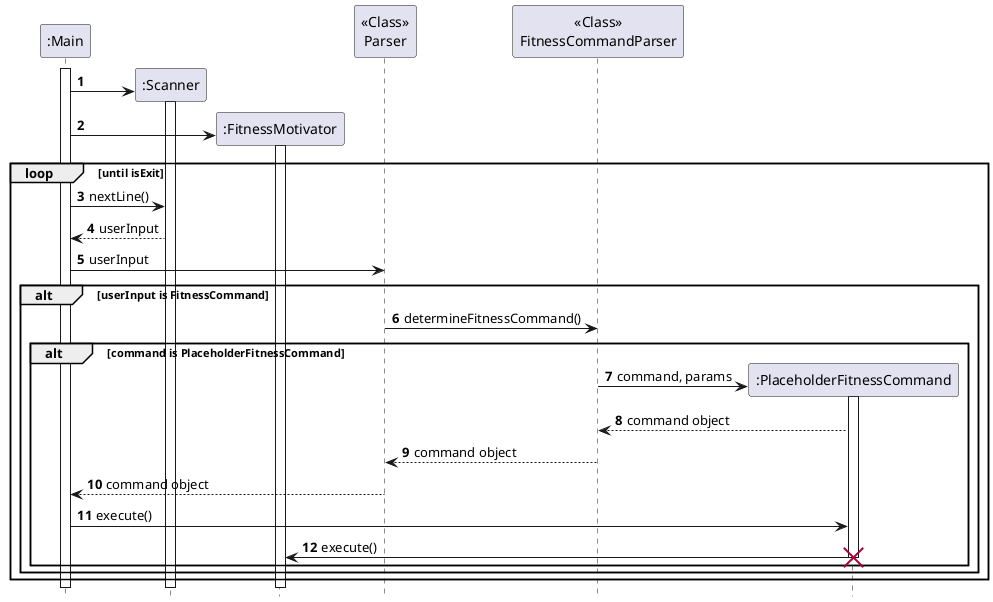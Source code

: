 @startuml

autonumber

participant ":Main" as Main
participant ":Scanner" as Scanner
participant ":FitnessMotivator" as FitnessMotivator
participant "<<Class>>\nParser" as Parser
participant "<<Class>>\nFitnessCommandParser" as FitnessCommandParser
participant ":PlaceholderFitnessCommand" as PlaceholderFitnessCommand

hide footbox

activate Main

create Scanner
Main -> Scanner
activate Scanner

create FitnessMotivator
Main -> FitnessMotivator
activate FitnessMotivator

loop until isExit

    Main -> Scanner: nextLine()
    Scanner --> Main: userInput
    Main -> Parser: userInput
    alt userInput is FitnessCommand
        Parser -> FitnessCommandParser: determineFitnessCommand()
        alt command is PlaceholderFitnessCommand
            create PlaceholderFitnessCommand
            FitnessCommandParser -> PlaceholderFitnessCommand: command, params
            activate PlaceholderFitnessCommand
            PlaceholderFitnessCommand --> FitnessCommandParser: command object
            FitnessCommandParser --> Parser: command object
            Parser --> Main: command object
            Main -> PlaceholderFitnessCommand: execute()
            PlaceholderFitnessCommand -> FitnessMotivator: execute()
            destroy PlaceholderFitnessCommand
        end
    end
end

@enduml

